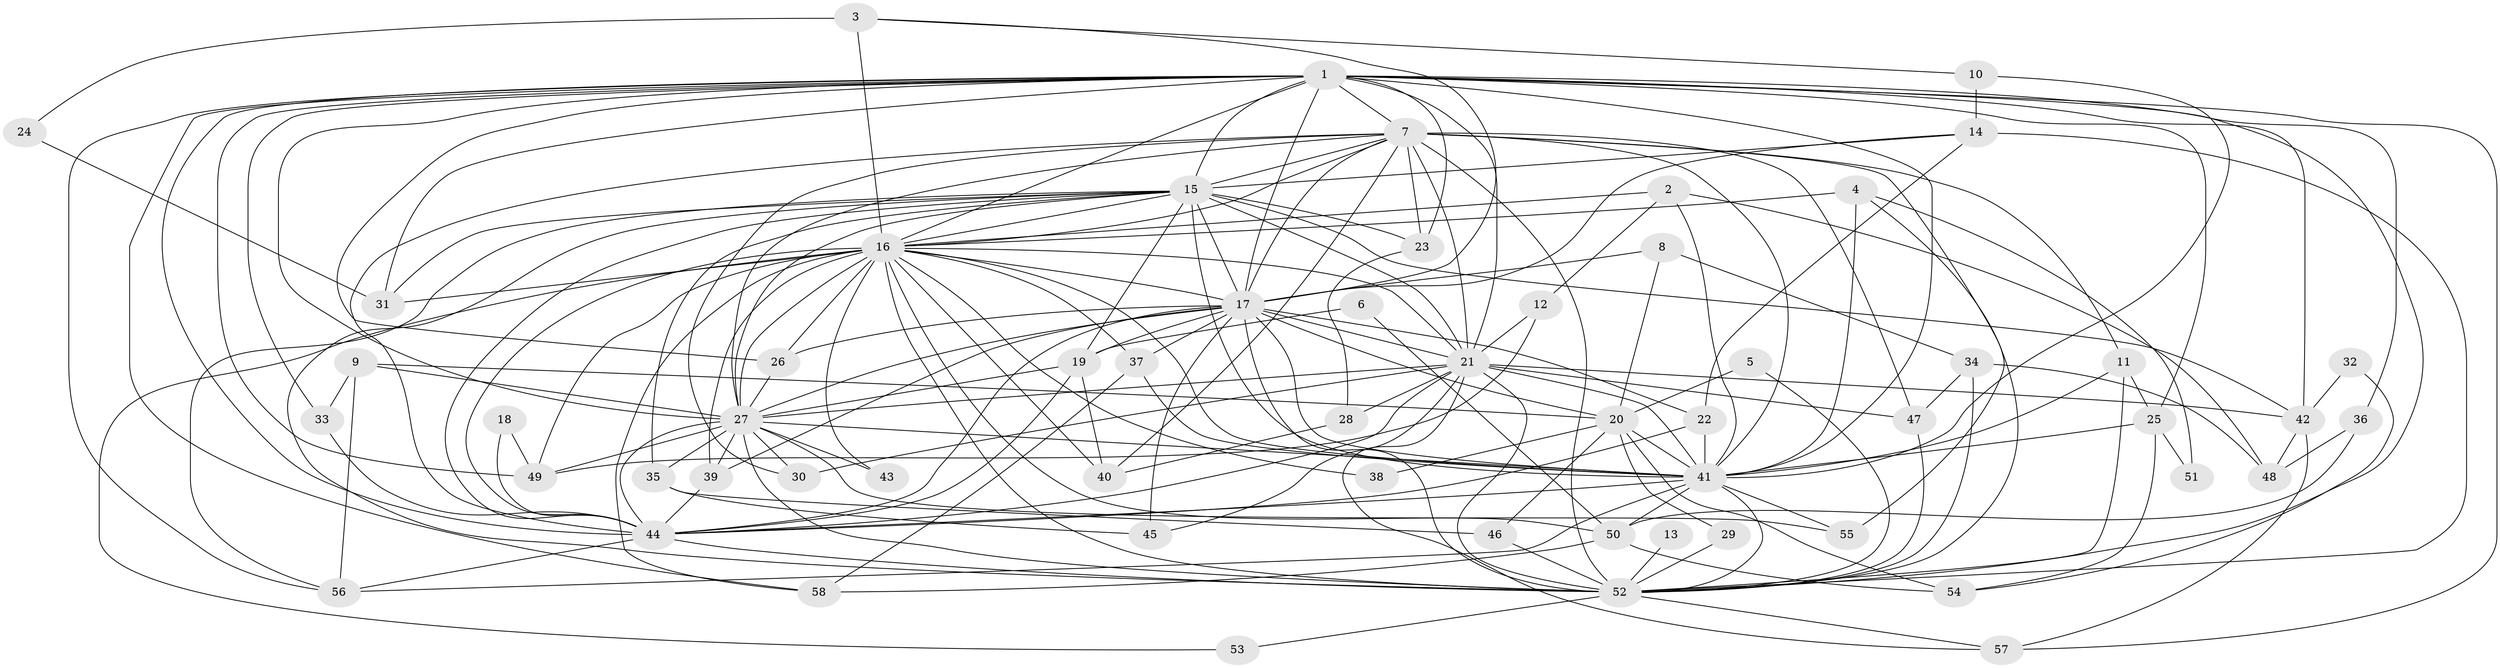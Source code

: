 // original degree distribution, {25: 0.017241379310344827, 20: 0.008620689655172414, 22: 0.008620689655172414, 16: 0.008620689655172414, 21: 0.008620689655172414, 24: 0.017241379310344827, 23: 0.008620689655172414, 17: 0.008620689655172414, 2: 0.5431034482758621, 4: 0.1810344827586207, 5: 0.017241379310344827, 3: 0.13793103448275862, 10: 0.008620689655172414, 7: 0.008620689655172414, 6: 0.017241379310344827}
// Generated by graph-tools (version 1.1) at 2025/01/03/09/25 03:01:26]
// undirected, 58 vertices, 178 edges
graph export_dot {
graph [start="1"]
  node [color=gray90,style=filled];
  1;
  2;
  3;
  4;
  5;
  6;
  7;
  8;
  9;
  10;
  11;
  12;
  13;
  14;
  15;
  16;
  17;
  18;
  19;
  20;
  21;
  22;
  23;
  24;
  25;
  26;
  27;
  28;
  29;
  30;
  31;
  32;
  33;
  34;
  35;
  36;
  37;
  38;
  39;
  40;
  41;
  42;
  43;
  44;
  45;
  46;
  47;
  48;
  49;
  50;
  51;
  52;
  53;
  54;
  55;
  56;
  57;
  58;
  1 -- 7 [weight=1.0];
  1 -- 15 [weight=1.0];
  1 -- 16 [weight=1.0];
  1 -- 17 [weight=2.0];
  1 -- 21 [weight=2.0];
  1 -- 23 [weight=1.0];
  1 -- 25 [weight=1.0];
  1 -- 26 [weight=1.0];
  1 -- 27 [weight=1.0];
  1 -- 31 [weight=1.0];
  1 -- 33 [weight=1.0];
  1 -- 36 [weight=1.0];
  1 -- 41 [weight=2.0];
  1 -- 42 [weight=1.0];
  1 -- 44 [weight=1.0];
  1 -- 49 [weight=1.0];
  1 -- 52 [weight=2.0];
  1 -- 56 [weight=1.0];
  1 -- 57 [weight=1.0];
  1 -- 58 [weight=1.0];
  2 -- 12 [weight=1.0];
  2 -- 16 [weight=1.0];
  2 -- 41 [weight=1.0];
  2 -- 48 [weight=1.0];
  3 -- 10 [weight=1.0];
  3 -- 16 [weight=1.0];
  3 -- 17 [weight=1.0];
  3 -- 24 [weight=1.0];
  4 -- 16 [weight=1.0];
  4 -- 41 [weight=1.0];
  4 -- 51 [weight=1.0];
  4 -- 52 [weight=1.0];
  5 -- 20 [weight=1.0];
  5 -- 52 [weight=1.0];
  6 -- 19 [weight=1.0];
  6 -- 50 [weight=1.0];
  7 -- 11 [weight=1.0];
  7 -- 15 [weight=1.0];
  7 -- 16 [weight=1.0];
  7 -- 17 [weight=1.0];
  7 -- 21 [weight=2.0];
  7 -- 23 [weight=1.0];
  7 -- 27 [weight=1.0];
  7 -- 30 [weight=1.0];
  7 -- 40 [weight=1.0];
  7 -- 41 [weight=1.0];
  7 -- 44 [weight=1.0];
  7 -- 47 [weight=1.0];
  7 -- 52 [weight=2.0];
  7 -- 55 [weight=1.0];
  8 -- 17 [weight=1.0];
  8 -- 20 [weight=1.0];
  8 -- 34 [weight=1.0];
  9 -- 20 [weight=1.0];
  9 -- 27 [weight=1.0];
  9 -- 33 [weight=1.0];
  9 -- 56 [weight=1.0];
  10 -- 14 [weight=1.0];
  10 -- 41 [weight=1.0];
  11 -- 25 [weight=1.0];
  11 -- 41 [weight=1.0];
  11 -- 52 [weight=1.0];
  12 -- 21 [weight=1.0];
  12 -- 49 [weight=1.0];
  13 -- 52 [weight=1.0];
  14 -- 15 [weight=1.0];
  14 -- 17 [weight=1.0];
  14 -- 22 [weight=1.0];
  14 -- 52 [weight=1.0];
  15 -- 16 [weight=1.0];
  15 -- 17 [weight=2.0];
  15 -- 19 [weight=1.0];
  15 -- 21 [weight=3.0];
  15 -- 23 [weight=1.0];
  15 -- 27 [weight=2.0];
  15 -- 31 [weight=1.0];
  15 -- 35 [weight=1.0];
  15 -- 41 [weight=1.0];
  15 -- 42 [weight=1.0];
  15 -- 44 [weight=1.0];
  15 -- 52 [weight=1.0];
  15 -- 56 [weight=1.0];
  16 -- 17 [weight=1.0];
  16 -- 21 [weight=1.0];
  16 -- 26 [weight=1.0];
  16 -- 27 [weight=1.0];
  16 -- 31 [weight=1.0];
  16 -- 37 [weight=1.0];
  16 -- 38 [weight=1.0];
  16 -- 39 [weight=1.0];
  16 -- 40 [weight=1.0];
  16 -- 41 [weight=2.0];
  16 -- 43 [weight=1.0];
  16 -- 44 [weight=2.0];
  16 -- 49 [weight=1.0];
  16 -- 50 [weight=1.0];
  16 -- 52 [weight=1.0];
  16 -- 53 [weight=1.0];
  16 -- 58 [weight=1.0];
  17 -- 19 [weight=1.0];
  17 -- 20 [weight=1.0];
  17 -- 21 [weight=1.0];
  17 -- 22 [weight=1.0];
  17 -- 26 [weight=1.0];
  17 -- 27 [weight=1.0];
  17 -- 37 [weight=1.0];
  17 -- 39 [weight=1.0];
  17 -- 41 [weight=1.0];
  17 -- 44 [weight=2.0];
  17 -- 45 [weight=1.0];
  17 -- 52 [weight=1.0];
  18 -- 44 [weight=1.0];
  18 -- 49 [weight=1.0];
  19 -- 27 [weight=1.0];
  19 -- 40 [weight=1.0];
  19 -- 44 [weight=1.0];
  20 -- 29 [weight=1.0];
  20 -- 38 [weight=1.0];
  20 -- 41 [weight=2.0];
  20 -- 46 [weight=1.0];
  20 -- 54 [weight=1.0];
  21 -- 27 [weight=2.0];
  21 -- 28 [weight=1.0];
  21 -- 30 [weight=1.0];
  21 -- 41 [weight=1.0];
  21 -- 42 [weight=1.0];
  21 -- 44 [weight=1.0];
  21 -- 45 [weight=1.0];
  21 -- 47 [weight=1.0];
  21 -- 52 [weight=2.0];
  21 -- 57 [weight=1.0];
  22 -- 41 [weight=1.0];
  22 -- 44 [weight=1.0];
  23 -- 28 [weight=1.0];
  24 -- 31 [weight=1.0];
  25 -- 41 [weight=1.0];
  25 -- 51 [weight=1.0];
  25 -- 54 [weight=1.0];
  26 -- 27 [weight=1.0];
  27 -- 30 [weight=1.0];
  27 -- 35 [weight=1.0];
  27 -- 39 [weight=1.0];
  27 -- 41 [weight=1.0];
  27 -- 43 [weight=2.0];
  27 -- 44 [weight=1.0];
  27 -- 49 [weight=1.0];
  27 -- 52 [weight=1.0];
  27 -- 55 [weight=1.0];
  28 -- 40 [weight=1.0];
  29 -- 52 [weight=1.0];
  32 -- 42 [weight=1.0];
  32 -- 54 [weight=1.0];
  33 -- 44 [weight=1.0];
  34 -- 47 [weight=1.0];
  34 -- 48 [weight=1.0];
  34 -- 52 [weight=1.0];
  35 -- 45 [weight=1.0];
  35 -- 46 [weight=1.0];
  36 -- 48 [weight=1.0];
  36 -- 50 [weight=1.0];
  37 -- 41 [weight=1.0];
  37 -- 58 [weight=1.0];
  39 -- 44 [weight=1.0];
  41 -- 44 [weight=1.0];
  41 -- 50 [weight=2.0];
  41 -- 52 [weight=1.0];
  41 -- 55 [weight=1.0];
  41 -- 56 [weight=1.0];
  42 -- 48 [weight=1.0];
  42 -- 57 [weight=1.0];
  44 -- 52 [weight=1.0];
  44 -- 56 [weight=1.0];
  46 -- 52 [weight=2.0];
  47 -- 52 [weight=1.0];
  50 -- 54 [weight=1.0];
  50 -- 58 [weight=1.0];
  52 -- 53 [weight=1.0];
  52 -- 57 [weight=1.0];
}
